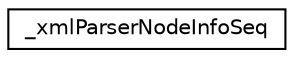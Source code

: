 digraph "Graphical Class Hierarchy"
{
 // LATEX_PDF_SIZE
  edge [fontname="Helvetica",fontsize="10",labelfontname="Helvetica",labelfontsize="10"];
  node [fontname="Helvetica",fontsize="10",shape=record];
  rankdir="LR";
  Node0 [label="_xmlParserNodeInfoSeq",height=0.2,width=0.4,color="black", fillcolor="white", style="filled",URL="$struct__xmlParserNodeInfoSeq.html",tooltip=" "];
}
